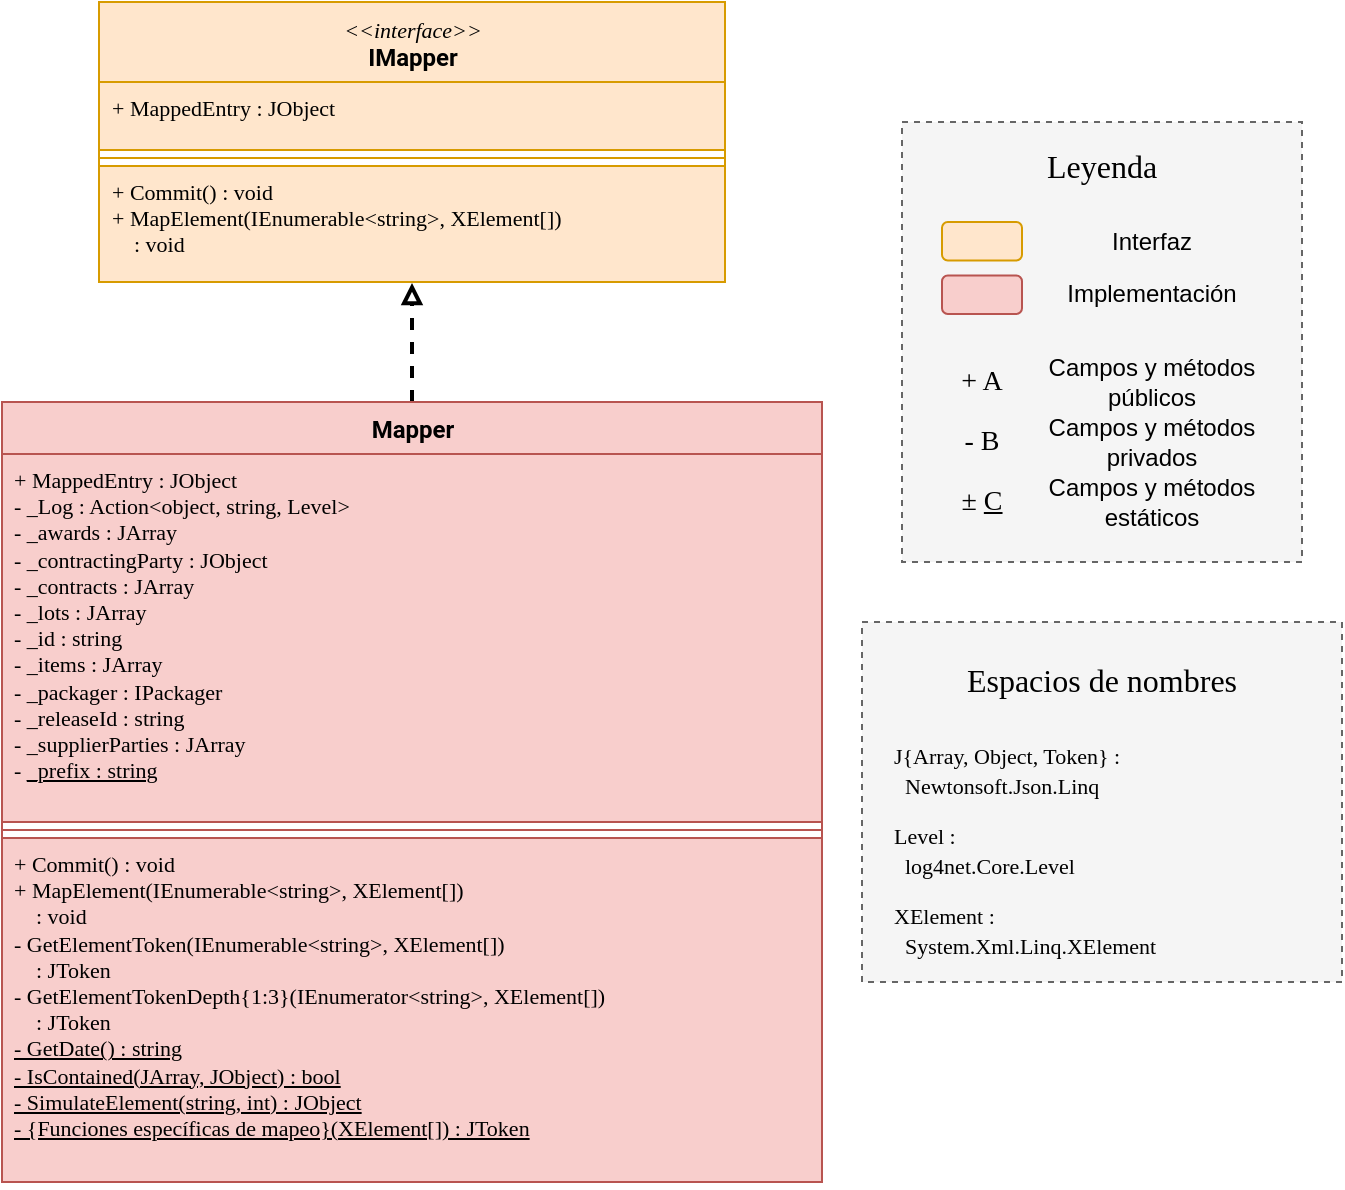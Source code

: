 <mxfile version="14.5.1" type="device"><diagram id="C4BaB7LXVduwS7pOWgY3" name="Página-1"><mxGraphModel dx="1185" dy="688" grid="1" gridSize="10" guides="1" tooltips="1" connect="1" arrows="1" fold="1" page="1" pageScale="1" pageWidth="827" pageHeight="1169" math="0" shadow="0"><root><mxCell id="0"/><mxCell id="1" parent="0"/><mxCell id="uAHC2YWlJjGuNV_lo8G8-1" value="" style="group" vertex="1" connectable="0" parent="1"><mxGeometry x="490" y="150" width="200" height="240" as="geometry"/></mxCell><mxCell id="uAHC2YWlJjGuNV_lo8G8-2" value="" style="rounded=0;whiteSpace=wrap;html=1;fontFamily=Roboto Slab;fontSource=https%3A%2F%2Ffonts.googleapis.com%2Fcss%3Ffamily%3DRoboto%2BSlab;fontSize=20;fillColor=#f5f5f5;strokeColor=#666666;fontColor=#333333;dashed=1;strokeWidth=1;glass=0;shadow=0;sketch=0;" vertex="1" parent="uAHC2YWlJjGuNV_lo8G8-1"><mxGeometry width="200" height="220" as="geometry"/></mxCell><mxCell id="uAHC2YWlJjGuNV_lo8G8-3" value="&lt;font style=&quot;font-size: 16px&quot;&gt;Leyenda&lt;/font&gt;" style="text;html=1;strokeColor=none;fillColor=none;align=center;verticalAlign=middle;whiteSpace=wrap;rounded=0;shadow=0;glass=0;dashed=1;sketch=0;fontFamily=Roboto Slab;fontSource=https%3A%2F%2Ffonts.googleapis.com%2Fcss%3Ffamily%3DRoboto%2BSlab;fontSize=20;" vertex="1" parent="uAHC2YWlJjGuNV_lo8G8-1"><mxGeometry x="80" y="10" width="40" height="19.2" as="geometry"/></mxCell><mxCell id="uAHC2YWlJjGuNV_lo8G8-4" value="" style="rounded=1;whiteSpace=wrap;html=1;strokeColor=#d79b00;fillColor=#ffe6cc;align=left;" vertex="1" parent="uAHC2YWlJjGuNV_lo8G8-1"><mxGeometry x="20" y="50" width="40" height="19.2" as="geometry"/></mxCell><mxCell id="uAHC2YWlJjGuNV_lo8G8-5" value="Interfaz" style="text;html=1;strokeColor=none;fillColor=none;align=center;verticalAlign=middle;whiteSpace=wrap;rounded=0;shadow=0;glass=0;dashed=1;sketch=0;fontFamily=Helvetica;fontSize=12;" vertex="1" parent="uAHC2YWlJjGuNV_lo8G8-1"><mxGeometry x="70" y="50" width="110" height="19.2" as="geometry"/></mxCell><mxCell id="uAHC2YWlJjGuNV_lo8G8-6" value="" style="rounded=1;whiteSpace=wrap;html=1;strokeColor=#b85450;fillColor=#f8cecc;align=left;" vertex="1" parent="uAHC2YWlJjGuNV_lo8G8-1"><mxGeometry x="20" y="76.8" width="40" height="19.2" as="geometry"/></mxCell><mxCell id="uAHC2YWlJjGuNV_lo8G8-7" value="Implementación" style="text;html=1;strokeColor=none;fillColor=none;align=center;verticalAlign=middle;whiteSpace=wrap;rounded=0;shadow=0;glass=0;dashed=1;sketch=0;fontFamily=Helvetica;fontSize=12;" vertex="1" parent="uAHC2YWlJjGuNV_lo8G8-1"><mxGeometry x="70" y="76.8" width="110" height="19.2" as="geometry"/></mxCell><mxCell id="uAHC2YWlJjGuNV_lo8G8-8" value="&lt;font face=&quot;Roboto Mono&quot; data-font-src=&quot;https://fonts.googleapis.com/css?family=Roboto+Mono&quot; style=&quot;font-size: 14px&quot;&gt;+ A&lt;/font&gt;" style="text;html=1;strokeColor=none;fillColor=none;align=center;verticalAlign=middle;whiteSpace=wrap;rounded=0;labelBackgroundColor=none;" vertex="1" parent="uAHC2YWlJjGuNV_lo8G8-1"><mxGeometry x="20" y="120" width="40" height="20" as="geometry"/></mxCell><mxCell id="uAHC2YWlJjGuNV_lo8G8-9" value="Campos y métodos&lt;br&gt;públicos" style="text;html=1;strokeColor=none;fillColor=none;align=center;verticalAlign=middle;whiteSpace=wrap;rounded=0;shadow=0;glass=0;dashed=1;sketch=0;fontFamily=Helvetica;fontSize=12;" vertex="1" parent="uAHC2YWlJjGuNV_lo8G8-1"><mxGeometry x="70" y="120.8" width="110" height="19.2" as="geometry"/></mxCell><mxCell id="uAHC2YWlJjGuNV_lo8G8-10" value="&lt;font face=&quot;Roboto Mono&quot; data-font-src=&quot;https://fonts.googleapis.com/css?family=Roboto+Mono&quot; style=&quot;font-size: 14px&quot;&gt;- B&lt;/font&gt;" style="text;html=1;strokeColor=none;fillColor=none;align=center;verticalAlign=middle;whiteSpace=wrap;rounded=0;labelBackgroundColor=none;" vertex="1" parent="uAHC2YWlJjGuNV_lo8G8-1"><mxGeometry x="20" y="150" width="40" height="20" as="geometry"/></mxCell><mxCell id="uAHC2YWlJjGuNV_lo8G8-11" value="Campos y métodos&lt;br&gt;privados" style="text;html=1;strokeColor=none;fillColor=none;align=center;verticalAlign=middle;whiteSpace=wrap;rounded=0;shadow=0;glass=0;dashed=1;sketch=0;fontFamily=Helvetica;fontSize=12;" vertex="1" parent="uAHC2YWlJjGuNV_lo8G8-1"><mxGeometry x="70" y="150" width="110" height="19.2" as="geometry"/></mxCell><mxCell id="uAHC2YWlJjGuNV_lo8G8-12" value="&lt;font face=&quot;Roboto Mono&quot; data-font-src=&quot;https://fonts.googleapis.com/css?family=Roboto+Mono&quot; style=&quot;font-size: 14px&quot;&gt;&lt;span class=&quot;aCOpRe&quot;&gt;±&lt;/span&gt;&amp;nbsp;&lt;u&gt;C&lt;/u&gt;&lt;/font&gt;" style="text;html=1;strokeColor=none;fillColor=none;align=center;verticalAlign=middle;whiteSpace=wrap;rounded=0;labelBackgroundColor=none;" vertex="1" parent="uAHC2YWlJjGuNV_lo8G8-1"><mxGeometry x="20" y="180" width="40" height="20" as="geometry"/></mxCell><mxCell id="uAHC2YWlJjGuNV_lo8G8-13" value="Campos y métodos&lt;br&gt;estáticos" style="text;html=1;strokeColor=none;fillColor=none;align=center;verticalAlign=middle;whiteSpace=wrap;rounded=0;shadow=0;glass=0;dashed=1;sketch=0;fontFamily=Helvetica;fontSize=12;" vertex="1" parent="uAHC2YWlJjGuNV_lo8G8-1"><mxGeometry x="70" y="180.8" width="110" height="19.2" as="geometry"/></mxCell><mxCell id="uAHC2YWlJjGuNV_lo8G8-19" style="edgeStyle=orthogonalEdgeStyle;rounded=0;orthogonalLoop=1;jettySize=auto;html=1;exitX=0.5;exitY=0;exitDx=0;exitDy=0;entryX=0.5;entryY=1.004;entryDx=0;entryDy=0;entryPerimeter=0;endArrow=block;endFill=0;dashed=1;strokeWidth=2;" edge="1" parent="1"><mxGeometry relative="1" as="geometry"><mxPoint x="245" y="290" as="sourcePoint"/><mxPoint x="245" y="230.448" as="targetPoint"/></mxGeometry></mxCell><mxCell id="uAHC2YWlJjGuNV_lo8G8-29" value="&lt;font face=&quot;Roboto&quot; data-font-src=&quot;https://fonts.googleapis.com/css?family=Roboto&quot;&gt;Mapper&lt;/font&gt;" style="swimlane;fontStyle=1;align=center;verticalAlign=top;childLayout=stackLayout;horizontal=1;startSize=26;horizontalStack=0;resizeParent=1;resizeParentMax=0;resizeLast=0;collapsible=1;marginBottom=0;rounded=0;strokeColor=#b85450;html=1;fillColor=#f8cecc;" vertex="1" parent="1"><mxGeometry x="40" y="290" width="410" height="390" as="geometry"/></mxCell><mxCell id="uAHC2YWlJjGuNV_lo8G8-30" value="+&amp;nbsp;&lt;font data-font-src=&quot;https://fonts.googleapis.com/css?family=Roboto&quot;&gt;MappedEntry&lt;/font&gt;&amp;nbsp;:&amp;nbsp;&lt;font data-font-src=&quot;https://fonts.googleapis.com/css?family=Roboto+Mono&quot;&gt;JObject&lt;/font&gt;&lt;font data-font-src=&quot;https://fonts.googleapis.com/css?family=Roboto+Mono&quot;&gt;&lt;br&gt;- _Log : Action&amp;lt;object, string, Level&amp;gt;&lt;br&gt;- _awards : JArray&lt;br&gt;- _contractingParty : JObject&lt;br&gt;- _contracts : JArray&lt;br&gt;- _lots : JArray&lt;br&gt;- _id : string&lt;br&gt;- _items : JArray&lt;br&gt;- _packager : IPackager&lt;br&gt;- _releaseId : string&lt;br&gt;- _supplierParties : JArray&lt;br&gt;- &lt;u&gt;_prefix : string&lt;/u&gt;&lt;br&gt;&lt;/font&gt;" style="text;strokeColor=#b85450;fillColor=#f8cecc;align=left;verticalAlign=top;spacingLeft=4;spacingRight=4;overflow=hidden;rotatable=0;points=[[0,0.5],[1,0.5]];portConstraint=eastwest;fontFamily=Roboto Mono;fontSource=https%3A%2F%2Ffonts.googleapis.com%2Fcss%3Ffamily%3DRoboto%2BMono;fontSize=11;html=1;" vertex="1" parent="uAHC2YWlJjGuNV_lo8G8-29"><mxGeometry y="26" width="410" height="184" as="geometry"/></mxCell><mxCell id="uAHC2YWlJjGuNV_lo8G8-31" value="" style="line;strokeWidth=1;fillColor=#f8cecc;align=left;verticalAlign=middle;spacingTop=-1;spacingLeft=3;spacingRight=3;rotatable=0;labelPosition=right;points=[];portConstraint=eastwest;strokeColor=#b85450;" vertex="1" parent="uAHC2YWlJjGuNV_lo8G8-29"><mxGeometry y="210" width="410" height="8" as="geometry"/></mxCell><mxCell id="uAHC2YWlJjGuNV_lo8G8-32" value="+ Commit() : void&lt;br&gt;+ MapElement(IEnumerable&amp;lt;string&amp;gt;, XElement[])&lt;br&gt;&amp;nbsp; &amp;nbsp; : void&lt;br&gt;- GetElementToken(IEnumerable&amp;lt;string&amp;gt;, XElement[])&lt;br&gt;&amp;nbsp; &amp;nbsp; : JToken&lt;br&gt;- GetElementTokenDepth{1:3}(IEnumerator&amp;lt;string&amp;gt;, XElement[])&lt;br&gt;&amp;nbsp; &amp;nbsp; : JToken&lt;br&gt;&lt;u&gt;- GetDate() : string&lt;br&gt;- IsContained(JArray, JObject) : bool&lt;br&gt;- SimulateElement(string, int) : JObject&lt;br&gt;- {Funciones específicas de mapeo}(XElement[]) : JToken&lt;br&gt;&lt;/u&gt;" style="text;strokeColor=#b85450;fillColor=#f8cecc;align=left;verticalAlign=top;spacingLeft=4;spacingRight=4;overflow=hidden;rotatable=0;points=[[0,0.5],[1,0.5]];portConstraint=eastwest;fontFamily=Roboto Mono;fontSource=https%3A%2F%2Ffonts.googleapis.com%2Fcss%3Ffamily%3DRoboto%2BMono;fontSize=11;html=1;" vertex="1" parent="uAHC2YWlJjGuNV_lo8G8-29"><mxGeometry y="218" width="410" height="172" as="geometry"/></mxCell><mxCell id="uAHC2YWlJjGuNV_lo8G8-33" value="&lt;font data-font-src=&quot;https://fonts.googleapis.com/css?family=Roboto&quot;&gt;&lt;font face=&quot;Roboto Mono&quot; data-font-src=&quot;https://fonts.googleapis.com/css?family=Roboto+Mono&quot; style=&quot;font-size: 11px&quot;&gt;&lt;i style=&quot;font-weight: normal&quot;&gt;&amp;lt;&amp;lt;interface&amp;gt;&amp;gt;&lt;/i&gt;&lt;/font&gt;&lt;br&gt;&lt;font face=&quot;Roboto&quot;&gt;IMapper&lt;/font&gt;&lt;/font&gt;" style="swimlane;fontStyle=1;align=center;verticalAlign=top;childLayout=stackLayout;horizontal=1;startSize=40;horizontalStack=0;resizeParent=1;resizeParentMax=0;resizeLast=0;collapsible=1;marginBottom=0;rounded=0;strokeColor=#d79b00;html=1;fillColor=#ffe6cc;" vertex="1" parent="1"><mxGeometry x="88.5" y="90" width="313" height="140" as="geometry"/></mxCell><mxCell id="uAHC2YWlJjGuNV_lo8G8-34" value="+&amp;nbsp;&lt;font data-font-src=&quot;https://fonts.googleapis.com/css?family=Roboto&quot;&gt;MappedEntry&lt;/font&gt;&amp;nbsp;:&amp;nbsp;&lt;font data-font-src=&quot;https://fonts.googleapis.com/css?family=Roboto+Mono&quot;&gt;JObject&lt;/font&gt;&lt;font data-font-src=&quot;https://fonts.googleapis.com/css?family=Roboto+Mono&quot;&gt;&lt;br&gt;&lt;/font&gt;" style="text;strokeColor=#d79b00;fillColor=#ffe6cc;align=left;verticalAlign=top;spacingLeft=4;spacingRight=4;overflow=hidden;rotatable=0;points=[[0,0.5],[1,0.5]];portConstraint=eastwest;fontFamily=Roboto Mono;fontSource=https%3A%2F%2Ffonts.googleapis.com%2Fcss%3Ffamily%3DRoboto%2BMono;fontSize=11;html=1;" vertex="1" parent="uAHC2YWlJjGuNV_lo8G8-33"><mxGeometry y="40" width="313" height="34" as="geometry"/></mxCell><mxCell id="uAHC2YWlJjGuNV_lo8G8-35" value="" style="line;strokeWidth=1;fillColor=#ffe6cc;align=left;verticalAlign=middle;spacingTop=-1;spacingLeft=3;spacingRight=3;rotatable=0;labelPosition=right;points=[];portConstraint=eastwest;strokeColor=#d79b00;" vertex="1" parent="uAHC2YWlJjGuNV_lo8G8-33"><mxGeometry y="74" width="313" height="8" as="geometry"/></mxCell><mxCell id="uAHC2YWlJjGuNV_lo8G8-36" value="+ Commit() : void&lt;br&gt;+ MapElement(IEnumerable&amp;lt;string&amp;gt;, XElement[])&lt;br&gt;&amp;nbsp; &amp;nbsp; : void&lt;u&gt;&lt;br&gt;&lt;/u&gt;" style="text;strokeColor=#d79b00;fillColor=#ffe6cc;align=left;verticalAlign=top;spacingLeft=4;spacingRight=4;overflow=hidden;rotatable=0;points=[[0,0.5],[1,0.5]];portConstraint=eastwest;fontFamily=Roboto Mono;fontSource=https%3A%2F%2Ffonts.googleapis.com%2Fcss%3Ffamily%3DRoboto%2BMono;fontSize=11;html=1;" vertex="1" parent="uAHC2YWlJjGuNV_lo8G8-33"><mxGeometry y="82" width="313" height="58" as="geometry"/></mxCell><mxCell id="uAHC2YWlJjGuNV_lo8G8-38" value="" style="group" vertex="1" connectable="0" parent="1"><mxGeometry x="470" y="400" width="240" height="180" as="geometry"/></mxCell><mxCell id="uAHC2YWlJjGuNV_lo8G8-39" value="" style="rounded=0;whiteSpace=wrap;html=1;fontFamily=Roboto Slab;fontSource=https%3A%2F%2Ffonts.googleapis.com%2Fcss%3Ffamily%3DRoboto%2BSlab;fontSize=20;fillColor=#f5f5f5;strokeColor=#666666;fontColor=#333333;dashed=1;strokeWidth=1;glass=0;shadow=0;sketch=0;" vertex="1" parent="uAHC2YWlJjGuNV_lo8G8-38"><mxGeometry width="240" height="180" as="geometry"/></mxCell><mxCell id="uAHC2YWlJjGuNV_lo8G8-40" value="&lt;font face=&quot;Roboto Mono&quot; data-font-src=&quot;https://fonts.googleapis.com/css?family=Roboto+Mono&quot; style=&quot;font-size: 11px&quot;&gt;J{Array, Object, Token} :&lt;br&gt;&amp;nbsp; Newtonsoft.Json.Linq&lt;/font&gt;" style="text;html=1;strokeColor=none;fillColor=none;align=left;verticalAlign=middle;whiteSpace=wrap;rounded=0;labelBackgroundColor=none;" vertex="1" parent="uAHC2YWlJjGuNV_lo8G8-38"><mxGeometry x="14.38" y="60.004" width="215.62" height="28.636" as="geometry"/></mxCell><mxCell id="uAHC2YWlJjGuNV_lo8G8-41" value="&lt;font face=&quot;Roboto Mono&quot; data-font-src=&quot;https://fonts.googleapis.com/css?family=Roboto+Mono&quot; style=&quot;font-size: 11px&quot;&gt;Level :&lt;br&gt;&amp;nbsp; log4net.Core.Level&lt;/font&gt;" style="text;html=1;strokeColor=none;fillColor=none;align=left;verticalAlign=middle;whiteSpace=wrap;rounded=0;labelBackgroundColor=none;" vertex="1" parent="uAHC2YWlJjGuNV_lo8G8-38"><mxGeometry x="14.38" y="100" width="145.63" height="28.64" as="geometry"/></mxCell><mxCell id="uAHC2YWlJjGuNV_lo8G8-42" value="&lt;font face=&quot;Roboto Mono&quot; data-font-src=&quot;https://fonts.googleapis.com/css?family=Roboto+Mono&quot; style=&quot;font-size: 11px&quot;&gt;XElement :&lt;br&gt;&amp;nbsp; System.Xml.Linq.XElement&lt;/font&gt;" style="text;html=1;strokeColor=none;fillColor=none;align=left;verticalAlign=middle;whiteSpace=wrap;rounded=0;labelBackgroundColor=none;" vertex="1" parent="uAHC2YWlJjGuNV_lo8G8-38"><mxGeometry x="14.38" y="140" width="185.62" height="28.64" as="geometry"/></mxCell><mxCell id="uAHC2YWlJjGuNV_lo8G8-43" value="&lt;font style=&quot;font-size: 16px&quot;&gt;Espacios de nombres&lt;/font&gt;" style="text;html=1;strokeColor=none;fillColor=none;align=center;verticalAlign=middle;whiteSpace=wrap;rounded=0;shadow=0;glass=0;dashed=1;sketch=0;fontFamily=Roboto Slab;fontSource=https%3A%2F%2Ffonts.googleapis.com%2Fcss%3Ffamily%3DRoboto%2BSlab;fontSize=20;" vertex="1" parent="uAHC2YWlJjGuNV_lo8G8-38"><mxGeometry x="29.84" y="20" width="180.32" height="13.75" as="geometry"/></mxCell></root></mxGraphModel></diagram></mxfile>
